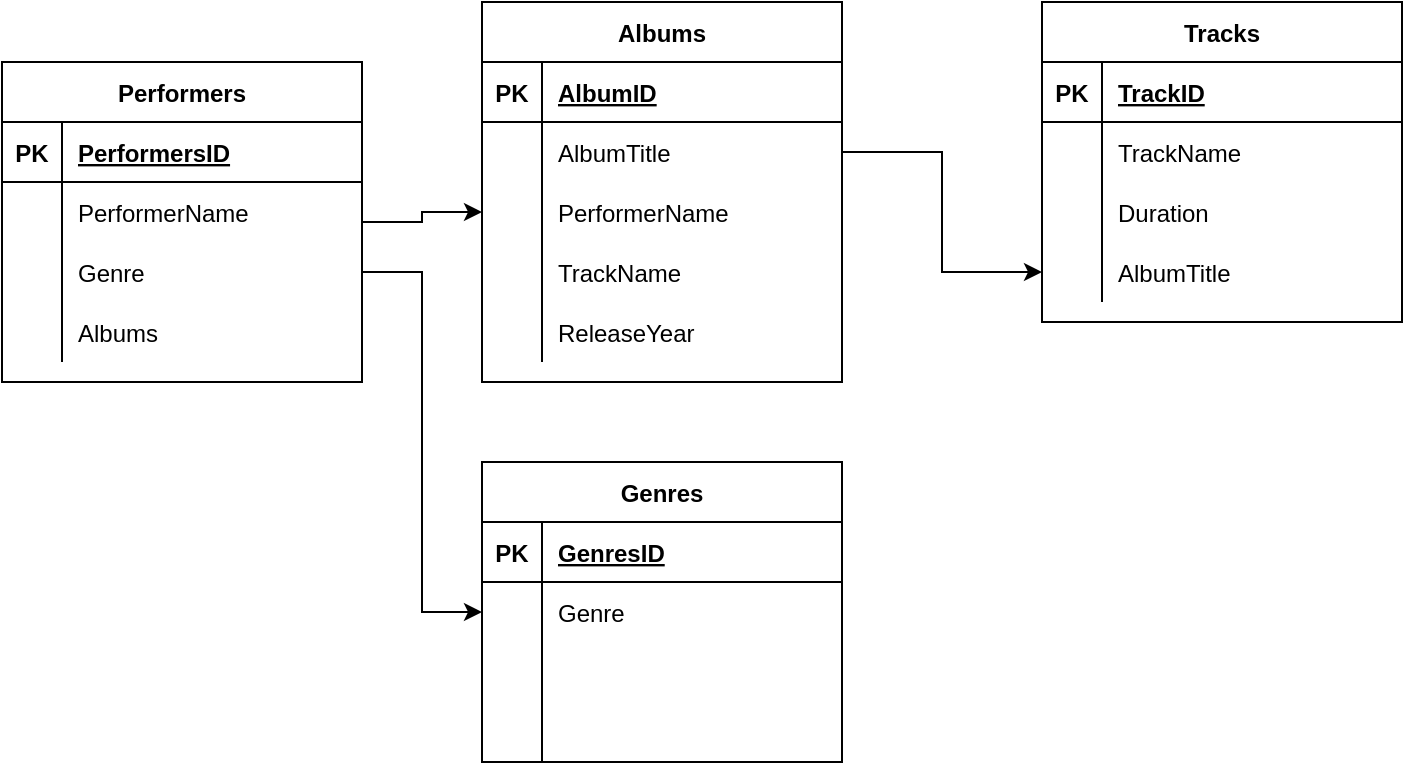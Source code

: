 <mxfile version="20.0.4" type="device"><diagram id="QDXxbj6IvLuxG4Ya90Mz" name="Page-1"><mxGraphModel dx="1422" dy="765" grid="1" gridSize="10" guides="1" tooltips="1" connect="1" arrows="1" fold="1" page="1" pageScale="1" pageWidth="827" pageHeight="1169" math="0" shadow="0"><root><mxCell id="0"/><mxCell id="1" parent="0"/><mxCell id="pbZOFZJblaHf__OXQxtu-1" value="Genres" style="shape=table;startSize=30;container=1;collapsible=1;childLayout=tableLayout;fixedRows=1;rowLines=0;fontStyle=1;align=center;resizeLast=1;" vertex="1" parent="1"><mxGeometry x="280" y="240" width="180" height="150" as="geometry"><mxRectangle x="40" y="40" width="80" height="30" as="alternateBounds"/></mxGeometry></mxCell><mxCell id="pbZOFZJblaHf__OXQxtu-2" value="" style="shape=tableRow;horizontal=0;startSize=0;swimlaneHead=0;swimlaneBody=0;fillColor=none;collapsible=0;dropTarget=0;points=[[0,0.5],[1,0.5]];portConstraint=eastwest;top=0;left=0;right=0;bottom=1;" vertex="1" parent="pbZOFZJblaHf__OXQxtu-1"><mxGeometry y="30" width="180" height="30" as="geometry"/></mxCell><mxCell id="pbZOFZJblaHf__OXQxtu-3" value="PK" style="shape=partialRectangle;connectable=0;fillColor=none;top=0;left=0;bottom=0;right=0;fontStyle=1;overflow=hidden;" vertex="1" parent="pbZOFZJblaHf__OXQxtu-2"><mxGeometry width="30" height="30" as="geometry"><mxRectangle width="30" height="30" as="alternateBounds"/></mxGeometry></mxCell><mxCell id="pbZOFZJblaHf__OXQxtu-4" value="GenresID" style="shape=partialRectangle;connectable=0;fillColor=none;top=0;left=0;bottom=0;right=0;align=left;spacingLeft=6;fontStyle=5;overflow=hidden;" vertex="1" parent="pbZOFZJblaHf__OXQxtu-2"><mxGeometry x="30" width="150" height="30" as="geometry"><mxRectangle width="150" height="30" as="alternateBounds"/></mxGeometry></mxCell><mxCell id="pbZOFZJblaHf__OXQxtu-5" value="" style="shape=tableRow;horizontal=0;startSize=0;swimlaneHead=0;swimlaneBody=0;fillColor=none;collapsible=0;dropTarget=0;points=[[0,0.5],[1,0.5]];portConstraint=eastwest;top=0;left=0;right=0;bottom=0;" vertex="1" parent="pbZOFZJblaHf__OXQxtu-1"><mxGeometry y="60" width="180" height="30" as="geometry"/></mxCell><mxCell id="pbZOFZJblaHf__OXQxtu-6" value="" style="shape=partialRectangle;connectable=0;fillColor=none;top=0;left=0;bottom=0;right=0;editable=1;overflow=hidden;" vertex="1" parent="pbZOFZJblaHf__OXQxtu-5"><mxGeometry width="30" height="30" as="geometry"><mxRectangle width="30" height="30" as="alternateBounds"/></mxGeometry></mxCell><mxCell id="pbZOFZJblaHf__OXQxtu-7" value="Genre" style="shape=partialRectangle;connectable=0;fillColor=none;top=0;left=0;bottom=0;right=0;align=left;spacingLeft=6;overflow=hidden;" vertex="1" parent="pbZOFZJblaHf__OXQxtu-5"><mxGeometry x="30" width="150" height="30" as="geometry"><mxRectangle width="150" height="30" as="alternateBounds"/></mxGeometry></mxCell><mxCell id="pbZOFZJblaHf__OXQxtu-8" value="" style="shape=tableRow;horizontal=0;startSize=0;swimlaneHead=0;swimlaneBody=0;fillColor=none;collapsible=0;dropTarget=0;points=[[0,0.5],[1,0.5]];portConstraint=eastwest;top=0;left=0;right=0;bottom=0;" vertex="1" parent="pbZOFZJblaHf__OXQxtu-1"><mxGeometry y="90" width="180" height="30" as="geometry"/></mxCell><mxCell id="pbZOFZJblaHf__OXQxtu-9" value="" style="shape=partialRectangle;connectable=0;fillColor=none;top=0;left=0;bottom=0;right=0;editable=1;overflow=hidden;" vertex="1" parent="pbZOFZJblaHf__OXQxtu-8"><mxGeometry width="30" height="30" as="geometry"><mxRectangle width="30" height="30" as="alternateBounds"/></mxGeometry></mxCell><mxCell id="pbZOFZJblaHf__OXQxtu-10" value="" style="shape=partialRectangle;connectable=0;fillColor=none;top=0;left=0;bottom=0;right=0;align=left;spacingLeft=6;overflow=hidden;" vertex="1" parent="pbZOFZJblaHf__OXQxtu-8"><mxGeometry x="30" width="150" height="30" as="geometry"><mxRectangle width="150" height="30" as="alternateBounds"/></mxGeometry></mxCell><mxCell id="pbZOFZJblaHf__OXQxtu-11" value="" style="shape=tableRow;horizontal=0;startSize=0;swimlaneHead=0;swimlaneBody=0;fillColor=none;collapsible=0;dropTarget=0;points=[[0,0.5],[1,0.5]];portConstraint=eastwest;top=0;left=0;right=0;bottom=0;" vertex="1" parent="pbZOFZJblaHf__OXQxtu-1"><mxGeometry y="120" width="180" height="30" as="geometry"/></mxCell><mxCell id="pbZOFZJblaHf__OXQxtu-12" value="" style="shape=partialRectangle;connectable=0;fillColor=none;top=0;left=0;bottom=0;right=0;editable=1;overflow=hidden;" vertex="1" parent="pbZOFZJblaHf__OXQxtu-11"><mxGeometry width="30" height="30" as="geometry"><mxRectangle width="30" height="30" as="alternateBounds"/></mxGeometry></mxCell><mxCell id="pbZOFZJblaHf__OXQxtu-13" value="" style="shape=partialRectangle;connectable=0;fillColor=none;top=0;left=0;bottom=0;right=0;align=left;spacingLeft=6;overflow=hidden;" vertex="1" parent="pbZOFZJblaHf__OXQxtu-11"><mxGeometry x="30" width="150" height="30" as="geometry"><mxRectangle width="150" height="30" as="alternateBounds"/></mxGeometry></mxCell><mxCell id="pbZOFZJblaHf__OXQxtu-71" style="edgeStyle=orthogonalEdgeStyle;rounded=0;orthogonalLoop=1;jettySize=auto;html=1;" edge="1" parent="1" source="pbZOFZJblaHf__OXQxtu-14" target="pbZOFZJblaHf__OXQxtu-35"><mxGeometry relative="1" as="geometry"/></mxCell><mxCell id="pbZOFZJblaHf__OXQxtu-14" value="Performers" style="shape=table;startSize=30;container=1;collapsible=1;childLayout=tableLayout;fixedRows=1;rowLines=0;fontStyle=1;align=center;resizeLast=1;" vertex="1" parent="1"><mxGeometry x="40" y="40" width="180" height="160" as="geometry"/></mxCell><mxCell id="pbZOFZJblaHf__OXQxtu-15" value="" style="shape=tableRow;horizontal=0;startSize=0;swimlaneHead=0;swimlaneBody=0;fillColor=none;collapsible=0;dropTarget=0;points=[[0,0.5],[1,0.5]];portConstraint=eastwest;top=0;left=0;right=0;bottom=1;" vertex="1" parent="pbZOFZJblaHf__OXQxtu-14"><mxGeometry y="30" width="180" height="30" as="geometry"/></mxCell><mxCell id="pbZOFZJblaHf__OXQxtu-16" value="PK" style="shape=partialRectangle;connectable=0;fillColor=none;top=0;left=0;bottom=0;right=0;fontStyle=1;overflow=hidden;" vertex="1" parent="pbZOFZJblaHf__OXQxtu-15"><mxGeometry width="30" height="30" as="geometry"><mxRectangle width="30" height="30" as="alternateBounds"/></mxGeometry></mxCell><mxCell id="pbZOFZJblaHf__OXQxtu-17" value="PerformersID" style="shape=partialRectangle;connectable=0;fillColor=none;top=0;left=0;bottom=0;right=0;align=left;spacingLeft=6;fontStyle=5;overflow=hidden;" vertex="1" parent="pbZOFZJblaHf__OXQxtu-15"><mxGeometry x="30" width="150" height="30" as="geometry"><mxRectangle width="150" height="30" as="alternateBounds"/></mxGeometry></mxCell><mxCell id="pbZOFZJblaHf__OXQxtu-18" value="" style="shape=tableRow;horizontal=0;startSize=0;swimlaneHead=0;swimlaneBody=0;fillColor=none;collapsible=0;dropTarget=0;points=[[0,0.5],[1,0.5]];portConstraint=eastwest;top=0;left=0;right=0;bottom=0;" vertex="1" parent="pbZOFZJblaHf__OXQxtu-14"><mxGeometry y="60" width="180" height="30" as="geometry"/></mxCell><mxCell id="pbZOFZJblaHf__OXQxtu-19" value="" style="shape=partialRectangle;connectable=0;fillColor=none;top=0;left=0;bottom=0;right=0;editable=1;overflow=hidden;" vertex="1" parent="pbZOFZJblaHf__OXQxtu-18"><mxGeometry width="30" height="30" as="geometry"><mxRectangle width="30" height="30" as="alternateBounds"/></mxGeometry></mxCell><mxCell id="pbZOFZJblaHf__OXQxtu-20" value="PerformerName" style="shape=partialRectangle;connectable=0;fillColor=none;top=0;left=0;bottom=0;right=0;align=left;spacingLeft=6;overflow=hidden;" vertex="1" parent="pbZOFZJblaHf__OXQxtu-18"><mxGeometry x="30" width="150" height="30" as="geometry"><mxRectangle width="150" height="30" as="alternateBounds"/></mxGeometry></mxCell><mxCell id="pbZOFZJblaHf__OXQxtu-21" value="" style="shape=tableRow;horizontal=0;startSize=0;swimlaneHead=0;swimlaneBody=0;fillColor=none;collapsible=0;dropTarget=0;points=[[0,0.5],[1,0.5]];portConstraint=eastwest;top=0;left=0;right=0;bottom=0;" vertex="1" parent="pbZOFZJblaHf__OXQxtu-14"><mxGeometry y="90" width="180" height="30" as="geometry"/></mxCell><mxCell id="pbZOFZJblaHf__OXQxtu-22" value="" style="shape=partialRectangle;connectable=0;fillColor=none;top=0;left=0;bottom=0;right=0;editable=1;overflow=hidden;" vertex="1" parent="pbZOFZJblaHf__OXQxtu-21"><mxGeometry width="30" height="30" as="geometry"><mxRectangle width="30" height="30" as="alternateBounds"/></mxGeometry></mxCell><mxCell id="pbZOFZJblaHf__OXQxtu-23" value="Genre" style="shape=partialRectangle;connectable=0;fillColor=none;top=0;left=0;bottom=0;right=0;align=left;spacingLeft=6;overflow=hidden;" vertex="1" parent="pbZOFZJblaHf__OXQxtu-21"><mxGeometry x="30" width="150" height="30" as="geometry"><mxRectangle width="150" height="30" as="alternateBounds"/></mxGeometry></mxCell><mxCell id="pbZOFZJblaHf__OXQxtu-24" value="" style="shape=tableRow;horizontal=0;startSize=0;swimlaneHead=0;swimlaneBody=0;fillColor=none;collapsible=0;dropTarget=0;points=[[0,0.5],[1,0.5]];portConstraint=eastwest;top=0;left=0;right=0;bottom=0;" vertex="1" parent="pbZOFZJblaHf__OXQxtu-14"><mxGeometry y="120" width="180" height="30" as="geometry"/></mxCell><mxCell id="pbZOFZJblaHf__OXQxtu-25" value="" style="shape=partialRectangle;connectable=0;fillColor=none;top=0;left=0;bottom=0;right=0;editable=1;overflow=hidden;" vertex="1" parent="pbZOFZJblaHf__OXQxtu-24"><mxGeometry width="30" height="30" as="geometry"><mxRectangle width="30" height="30" as="alternateBounds"/></mxGeometry></mxCell><mxCell id="pbZOFZJblaHf__OXQxtu-26" value="Albums" style="shape=partialRectangle;connectable=0;fillColor=none;top=0;left=0;bottom=0;right=0;align=left;spacingLeft=6;overflow=hidden;" vertex="1" parent="pbZOFZJblaHf__OXQxtu-24"><mxGeometry x="30" width="150" height="30" as="geometry"><mxRectangle width="150" height="30" as="alternateBounds"/></mxGeometry></mxCell><mxCell id="pbZOFZJblaHf__OXQxtu-27" style="edgeStyle=orthogonalEdgeStyle;rounded=0;orthogonalLoop=1;jettySize=auto;html=1;" edge="1" parent="1" source="pbZOFZJblaHf__OXQxtu-21" target="pbZOFZJblaHf__OXQxtu-5"><mxGeometry relative="1" as="geometry"/></mxCell><mxCell id="pbZOFZJblaHf__OXQxtu-28" value="Albums" style="shape=table;startSize=30;container=1;collapsible=1;childLayout=tableLayout;fixedRows=1;rowLines=0;fontStyle=1;align=center;resizeLast=1;" vertex="1" parent="1"><mxGeometry x="280" y="10" width="180" height="190" as="geometry"/></mxCell><mxCell id="pbZOFZJblaHf__OXQxtu-29" value="" style="shape=tableRow;horizontal=0;startSize=0;swimlaneHead=0;swimlaneBody=0;fillColor=none;collapsible=0;dropTarget=0;points=[[0,0.5],[1,0.5]];portConstraint=eastwest;top=0;left=0;right=0;bottom=1;" vertex="1" parent="pbZOFZJblaHf__OXQxtu-28"><mxGeometry y="30" width="180" height="30" as="geometry"/></mxCell><mxCell id="pbZOFZJblaHf__OXQxtu-30" value="PK" style="shape=partialRectangle;connectable=0;fillColor=none;top=0;left=0;bottom=0;right=0;fontStyle=1;overflow=hidden;" vertex="1" parent="pbZOFZJblaHf__OXQxtu-29"><mxGeometry width="30" height="30" as="geometry"><mxRectangle width="30" height="30" as="alternateBounds"/></mxGeometry></mxCell><mxCell id="pbZOFZJblaHf__OXQxtu-31" value="AlbumID" style="shape=partialRectangle;connectable=0;fillColor=none;top=0;left=0;bottom=0;right=0;align=left;spacingLeft=6;fontStyle=5;overflow=hidden;" vertex="1" parent="pbZOFZJblaHf__OXQxtu-29"><mxGeometry x="30" width="150" height="30" as="geometry"><mxRectangle width="150" height="30" as="alternateBounds"/></mxGeometry></mxCell><mxCell id="pbZOFZJblaHf__OXQxtu-32" value="" style="shape=tableRow;horizontal=0;startSize=0;swimlaneHead=0;swimlaneBody=0;fillColor=none;collapsible=0;dropTarget=0;points=[[0,0.5],[1,0.5]];portConstraint=eastwest;top=0;left=0;right=0;bottom=0;" vertex="1" parent="pbZOFZJblaHf__OXQxtu-28"><mxGeometry y="60" width="180" height="30" as="geometry"/></mxCell><mxCell id="pbZOFZJblaHf__OXQxtu-33" value="" style="shape=partialRectangle;connectable=0;fillColor=none;top=0;left=0;bottom=0;right=0;editable=1;overflow=hidden;" vertex="1" parent="pbZOFZJblaHf__OXQxtu-32"><mxGeometry width="30" height="30" as="geometry"><mxRectangle width="30" height="30" as="alternateBounds"/></mxGeometry></mxCell><mxCell id="pbZOFZJblaHf__OXQxtu-34" value="AlbumTitle" style="shape=partialRectangle;connectable=0;fillColor=none;top=0;left=0;bottom=0;right=0;align=left;spacingLeft=6;overflow=hidden;" vertex="1" parent="pbZOFZJblaHf__OXQxtu-32"><mxGeometry x="30" width="150" height="30" as="geometry"><mxRectangle width="150" height="30" as="alternateBounds"/></mxGeometry></mxCell><mxCell id="pbZOFZJblaHf__OXQxtu-35" value="" style="shape=tableRow;horizontal=0;startSize=0;swimlaneHead=0;swimlaneBody=0;fillColor=none;collapsible=0;dropTarget=0;points=[[0,0.5],[1,0.5]];portConstraint=eastwest;top=0;left=0;right=0;bottom=0;" vertex="1" parent="pbZOFZJblaHf__OXQxtu-28"><mxGeometry y="90" width="180" height="30" as="geometry"/></mxCell><mxCell id="pbZOFZJblaHf__OXQxtu-36" value="" style="shape=partialRectangle;connectable=0;fillColor=none;top=0;left=0;bottom=0;right=0;editable=1;overflow=hidden;" vertex="1" parent="pbZOFZJblaHf__OXQxtu-35"><mxGeometry width="30" height="30" as="geometry"><mxRectangle width="30" height="30" as="alternateBounds"/></mxGeometry></mxCell><mxCell id="pbZOFZJblaHf__OXQxtu-37" value="PerformerName" style="shape=partialRectangle;connectable=0;fillColor=none;top=0;left=0;bottom=0;right=0;align=left;spacingLeft=6;overflow=hidden;" vertex="1" parent="pbZOFZJblaHf__OXQxtu-35"><mxGeometry x="30" width="150" height="30" as="geometry"><mxRectangle width="150" height="30" as="alternateBounds"/></mxGeometry></mxCell><mxCell id="pbZOFZJblaHf__OXQxtu-38" value="" style="shape=tableRow;horizontal=0;startSize=0;swimlaneHead=0;swimlaneBody=0;fillColor=none;collapsible=0;dropTarget=0;points=[[0,0.5],[1,0.5]];portConstraint=eastwest;top=0;left=0;right=0;bottom=0;" vertex="1" parent="pbZOFZJblaHf__OXQxtu-28"><mxGeometry y="120" width="180" height="30" as="geometry"/></mxCell><mxCell id="pbZOFZJblaHf__OXQxtu-39" value="" style="shape=partialRectangle;connectable=0;fillColor=none;top=0;left=0;bottom=0;right=0;editable=1;overflow=hidden;" vertex="1" parent="pbZOFZJblaHf__OXQxtu-38"><mxGeometry width="30" height="30" as="geometry"><mxRectangle width="30" height="30" as="alternateBounds"/></mxGeometry></mxCell><mxCell id="pbZOFZJblaHf__OXQxtu-40" value="TrackName" style="shape=partialRectangle;connectable=0;fillColor=none;top=0;left=0;bottom=0;right=0;align=left;spacingLeft=6;overflow=hidden;" vertex="1" parent="pbZOFZJblaHf__OXQxtu-38"><mxGeometry x="30" width="150" height="30" as="geometry"><mxRectangle width="150" height="30" as="alternateBounds"/></mxGeometry></mxCell><mxCell id="pbZOFZJblaHf__OXQxtu-68" style="shape=tableRow;horizontal=0;startSize=0;swimlaneHead=0;swimlaneBody=0;fillColor=none;collapsible=0;dropTarget=0;points=[[0,0.5],[1,0.5]];portConstraint=eastwest;top=0;left=0;right=0;bottom=0;" vertex="1" parent="pbZOFZJblaHf__OXQxtu-28"><mxGeometry y="150" width="180" height="30" as="geometry"/></mxCell><mxCell id="pbZOFZJblaHf__OXQxtu-69" style="shape=partialRectangle;connectable=0;fillColor=none;top=0;left=0;bottom=0;right=0;editable=1;overflow=hidden;" vertex="1" parent="pbZOFZJblaHf__OXQxtu-68"><mxGeometry width="30" height="30" as="geometry"><mxRectangle width="30" height="30" as="alternateBounds"/></mxGeometry></mxCell><mxCell id="pbZOFZJblaHf__OXQxtu-70" value="ReleaseYear" style="shape=partialRectangle;connectable=0;fillColor=none;top=0;left=0;bottom=0;right=0;align=left;spacingLeft=6;overflow=hidden;" vertex="1" parent="pbZOFZJblaHf__OXQxtu-68"><mxGeometry x="30" width="150" height="30" as="geometry"><mxRectangle width="150" height="30" as="alternateBounds"/></mxGeometry></mxCell><mxCell id="pbZOFZJblaHf__OXQxtu-85" value="Tracks" style="shape=table;startSize=30;container=1;collapsible=1;childLayout=tableLayout;fixedRows=1;rowLines=0;fontStyle=1;align=center;resizeLast=1;" vertex="1" parent="1"><mxGeometry x="560" y="10" width="180" height="160" as="geometry"/></mxCell><mxCell id="pbZOFZJblaHf__OXQxtu-86" value="" style="shape=tableRow;horizontal=0;startSize=0;swimlaneHead=0;swimlaneBody=0;fillColor=none;collapsible=0;dropTarget=0;points=[[0,0.5],[1,0.5]];portConstraint=eastwest;top=0;left=0;right=0;bottom=1;" vertex="1" parent="pbZOFZJblaHf__OXQxtu-85"><mxGeometry y="30" width="180" height="30" as="geometry"/></mxCell><mxCell id="pbZOFZJblaHf__OXQxtu-87" value="PK" style="shape=partialRectangle;connectable=0;fillColor=none;top=0;left=0;bottom=0;right=0;fontStyle=1;overflow=hidden;" vertex="1" parent="pbZOFZJblaHf__OXQxtu-86"><mxGeometry width="30" height="30" as="geometry"><mxRectangle width="30" height="30" as="alternateBounds"/></mxGeometry></mxCell><mxCell id="pbZOFZJblaHf__OXQxtu-88" value="TrackID" style="shape=partialRectangle;connectable=0;fillColor=none;top=0;left=0;bottom=0;right=0;align=left;spacingLeft=6;fontStyle=5;overflow=hidden;" vertex="1" parent="pbZOFZJblaHf__OXQxtu-86"><mxGeometry x="30" width="150" height="30" as="geometry"><mxRectangle width="150" height="30" as="alternateBounds"/></mxGeometry></mxCell><mxCell id="pbZOFZJblaHf__OXQxtu-89" value="" style="shape=tableRow;horizontal=0;startSize=0;swimlaneHead=0;swimlaneBody=0;fillColor=none;collapsible=0;dropTarget=0;points=[[0,0.5],[1,0.5]];portConstraint=eastwest;top=0;left=0;right=0;bottom=0;" vertex="1" parent="pbZOFZJblaHf__OXQxtu-85"><mxGeometry y="60" width="180" height="30" as="geometry"/></mxCell><mxCell id="pbZOFZJblaHf__OXQxtu-90" value="" style="shape=partialRectangle;connectable=0;fillColor=none;top=0;left=0;bottom=0;right=0;editable=1;overflow=hidden;" vertex="1" parent="pbZOFZJblaHf__OXQxtu-89"><mxGeometry width="30" height="30" as="geometry"><mxRectangle width="30" height="30" as="alternateBounds"/></mxGeometry></mxCell><mxCell id="pbZOFZJblaHf__OXQxtu-91" value="TrackName" style="shape=partialRectangle;connectable=0;fillColor=none;top=0;left=0;bottom=0;right=0;align=left;spacingLeft=6;overflow=hidden;" vertex="1" parent="pbZOFZJblaHf__OXQxtu-89"><mxGeometry x="30" width="150" height="30" as="geometry"><mxRectangle width="150" height="30" as="alternateBounds"/></mxGeometry></mxCell><mxCell id="pbZOFZJblaHf__OXQxtu-92" value="" style="shape=tableRow;horizontal=0;startSize=0;swimlaneHead=0;swimlaneBody=0;fillColor=none;collapsible=0;dropTarget=0;points=[[0,0.5],[1,0.5]];portConstraint=eastwest;top=0;left=0;right=0;bottom=0;" vertex="1" parent="pbZOFZJblaHf__OXQxtu-85"><mxGeometry y="90" width="180" height="30" as="geometry"/></mxCell><mxCell id="pbZOFZJblaHf__OXQxtu-93" value="" style="shape=partialRectangle;connectable=0;fillColor=none;top=0;left=0;bottom=0;right=0;editable=1;overflow=hidden;" vertex="1" parent="pbZOFZJblaHf__OXQxtu-92"><mxGeometry width="30" height="30" as="geometry"><mxRectangle width="30" height="30" as="alternateBounds"/></mxGeometry></mxCell><mxCell id="pbZOFZJblaHf__OXQxtu-94" value="Duration" style="shape=partialRectangle;connectable=0;fillColor=none;top=0;left=0;bottom=0;right=0;align=left;spacingLeft=6;overflow=hidden;" vertex="1" parent="pbZOFZJblaHf__OXQxtu-92"><mxGeometry x="30" width="150" height="30" as="geometry"><mxRectangle width="150" height="30" as="alternateBounds"/></mxGeometry></mxCell><mxCell id="pbZOFZJblaHf__OXQxtu-95" value="" style="shape=tableRow;horizontal=0;startSize=0;swimlaneHead=0;swimlaneBody=0;fillColor=none;collapsible=0;dropTarget=0;points=[[0,0.5],[1,0.5]];portConstraint=eastwest;top=0;left=0;right=0;bottom=0;" vertex="1" parent="pbZOFZJblaHf__OXQxtu-85"><mxGeometry y="120" width="180" height="30" as="geometry"/></mxCell><mxCell id="pbZOFZJblaHf__OXQxtu-96" value="" style="shape=partialRectangle;connectable=0;fillColor=none;top=0;left=0;bottom=0;right=0;editable=1;overflow=hidden;" vertex="1" parent="pbZOFZJblaHf__OXQxtu-95"><mxGeometry width="30" height="30" as="geometry"><mxRectangle width="30" height="30" as="alternateBounds"/></mxGeometry></mxCell><mxCell id="pbZOFZJblaHf__OXQxtu-97" value="AlbumTitle" style="shape=partialRectangle;connectable=0;fillColor=none;top=0;left=0;bottom=0;right=0;align=left;spacingLeft=6;overflow=hidden;" vertex="1" parent="pbZOFZJblaHf__OXQxtu-95"><mxGeometry x="30" width="150" height="30" as="geometry"><mxRectangle width="150" height="30" as="alternateBounds"/></mxGeometry></mxCell><mxCell id="pbZOFZJblaHf__OXQxtu-98" style="edgeStyle=orthogonalEdgeStyle;rounded=0;orthogonalLoop=1;jettySize=auto;html=1;" edge="1" parent="1" source="pbZOFZJblaHf__OXQxtu-32" target="pbZOFZJblaHf__OXQxtu-95"><mxGeometry relative="1" as="geometry"/></mxCell></root></mxGraphModel></diagram></mxfile>
